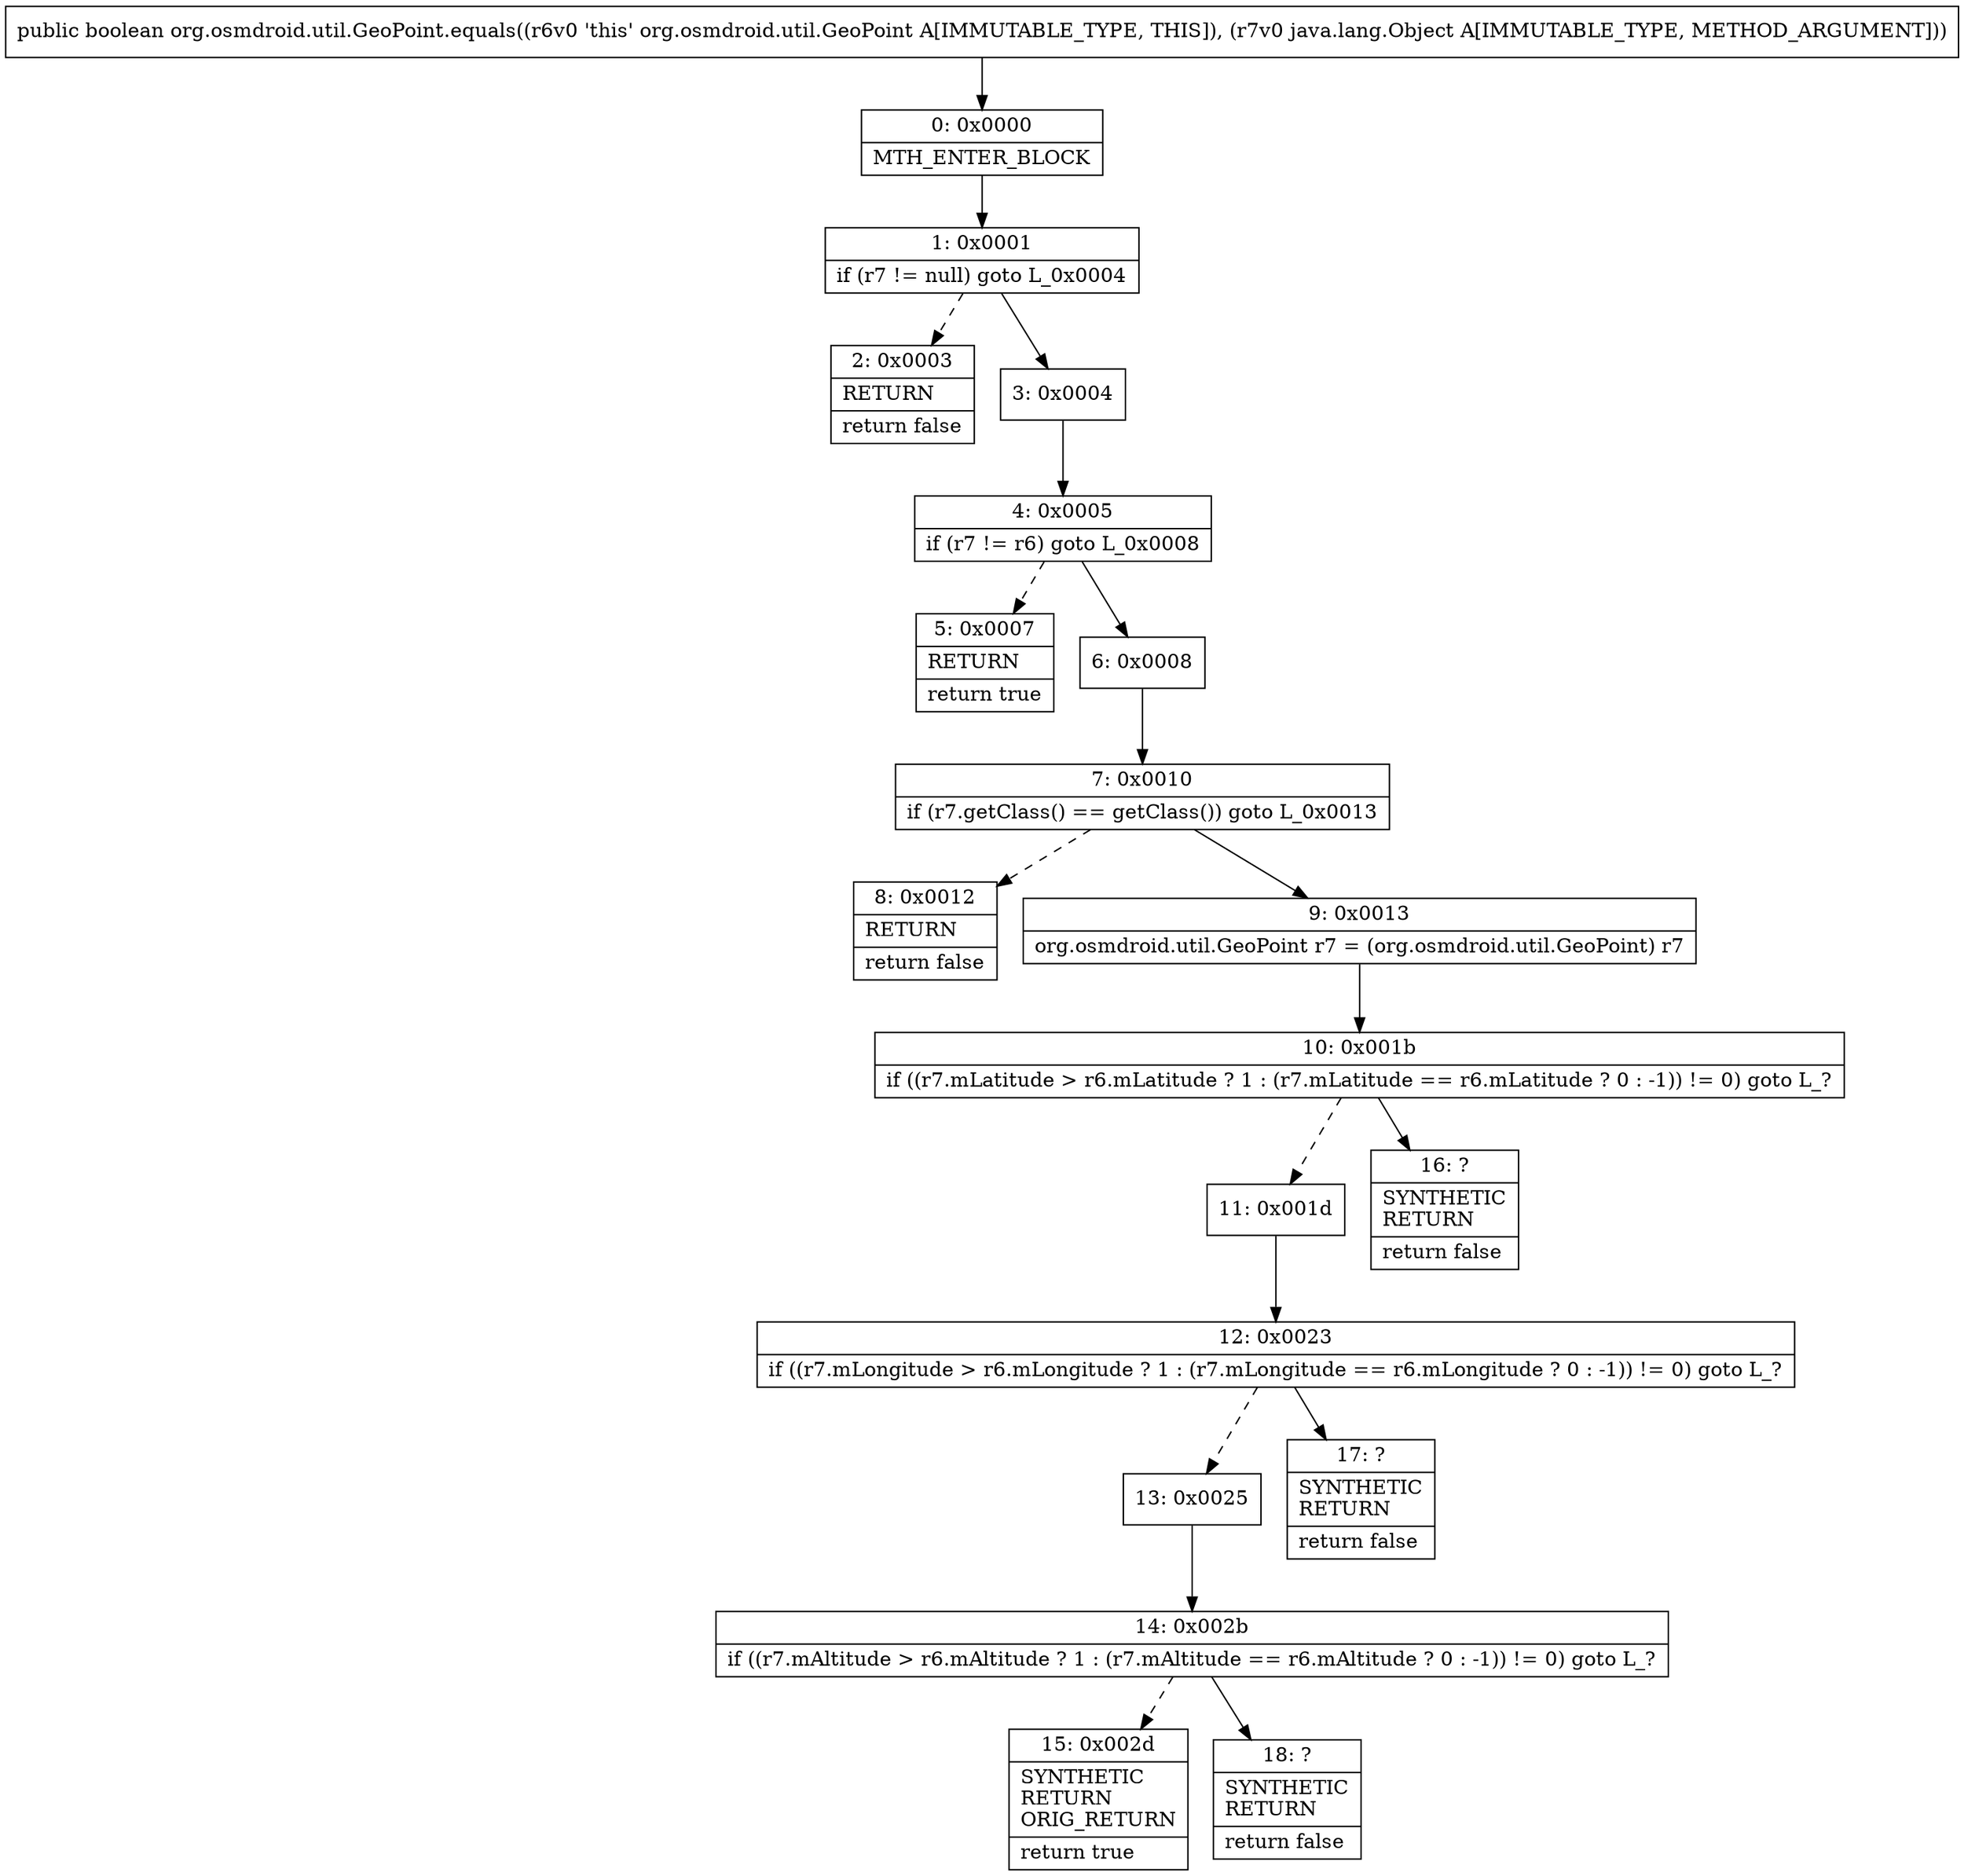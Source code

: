 digraph "CFG fororg.osmdroid.util.GeoPoint.equals(Ljava\/lang\/Object;)Z" {
Node_0 [shape=record,label="{0\:\ 0x0000|MTH_ENTER_BLOCK\l}"];
Node_1 [shape=record,label="{1\:\ 0x0001|if (r7 != null) goto L_0x0004\l}"];
Node_2 [shape=record,label="{2\:\ 0x0003|RETURN\l|return false\l}"];
Node_3 [shape=record,label="{3\:\ 0x0004}"];
Node_4 [shape=record,label="{4\:\ 0x0005|if (r7 != r6) goto L_0x0008\l}"];
Node_5 [shape=record,label="{5\:\ 0x0007|RETURN\l|return true\l}"];
Node_6 [shape=record,label="{6\:\ 0x0008}"];
Node_7 [shape=record,label="{7\:\ 0x0010|if (r7.getClass() == getClass()) goto L_0x0013\l}"];
Node_8 [shape=record,label="{8\:\ 0x0012|RETURN\l|return false\l}"];
Node_9 [shape=record,label="{9\:\ 0x0013|org.osmdroid.util.GeoPoint r7 = (org.osmdroid.util.GeoPoint) r7\l}"];
Node_10 [shape=record,label="{10\:\ 0x001b|if ((r7.mLatitude \> r6.mLatitude ? 1 : (r7.mLatitude == r6.mLatitude ? 0 : \-1)) != 0) goto L_?\l}"];
Node_11 [shape=record,label="{11\:\ 0x001d}"];
Node_12 [shape=record,label="{12\:\ 0x0023|if ((r7.mLongitude \> r6.mLongitude ? 1 : (r7.mLongitude == r6.mLongitude ? 0 : \-1)) != 0) goto L_?\l}"];
Node_13 [shape=record,label="{13\:\ 0x0025}"];
Node_14 [shape=record,label="{14\:\ 0x002b|if ((r7.mAltitude \> r6.mAltitude ? 1 : (r7.mAltitude == r6.mAltitude ? 0 : \-1)) != 0) goto L_?\l}"];
Node_15 [shape=record,label="{15\:\ 0x002d|SYNTHETIC\lRETURN\lORIG_RETURN\l|return true\l}"];
Node_16 [shape=record,label="{16\:\ ?|SYNTHETIC\lRETURN\l|return false\l}"];
Node_17 [shape=record,label="{17\:\ ?|SYNTHETIC\lRETURN\l|return false\l}"];
Node_18 [shape=record,label="{18\:\ ?|SYNTHETIC\lRETURN\l|return false\l}"];
MethodNode[shape=record,label="{public boolean org.osmdroid.util.GeoPoint.equals((r6v0 'this' org.osmdroid.util.GeoPoint A[IMMUTABLE_TYPE, THIS]), (r7v0 java.lang.Object A[IMMUTABLE_TYPE, METHOD_ARGUMENT])) }"];
MethodNode -> Node_0;
Node_0 -> Node_1;
Node_1 -> Node_2[style=dashed];
Node_1 -> Node_3;
Node_3 -> Node_4;
Node_4 -> Node_5[style=dashed];
Node_4 -> Node_6;
Node_6 -> Node_7;
Node_7 -> Node_8[style=dashed];
Node_7 -> Node_9;
Node_9 -> Node_10;
Node_10 -> Node_11[style=dashed];
Node_10 -> Node_16;
Node_11 -> Node_12;
Node_12 -> Node_13[style=dashed];
Node_12 -> Node_17;
Node_13 -> Node_14;
Node_14 -> Node_15[style=dashed];
Node_14 -> Node_18;
}

